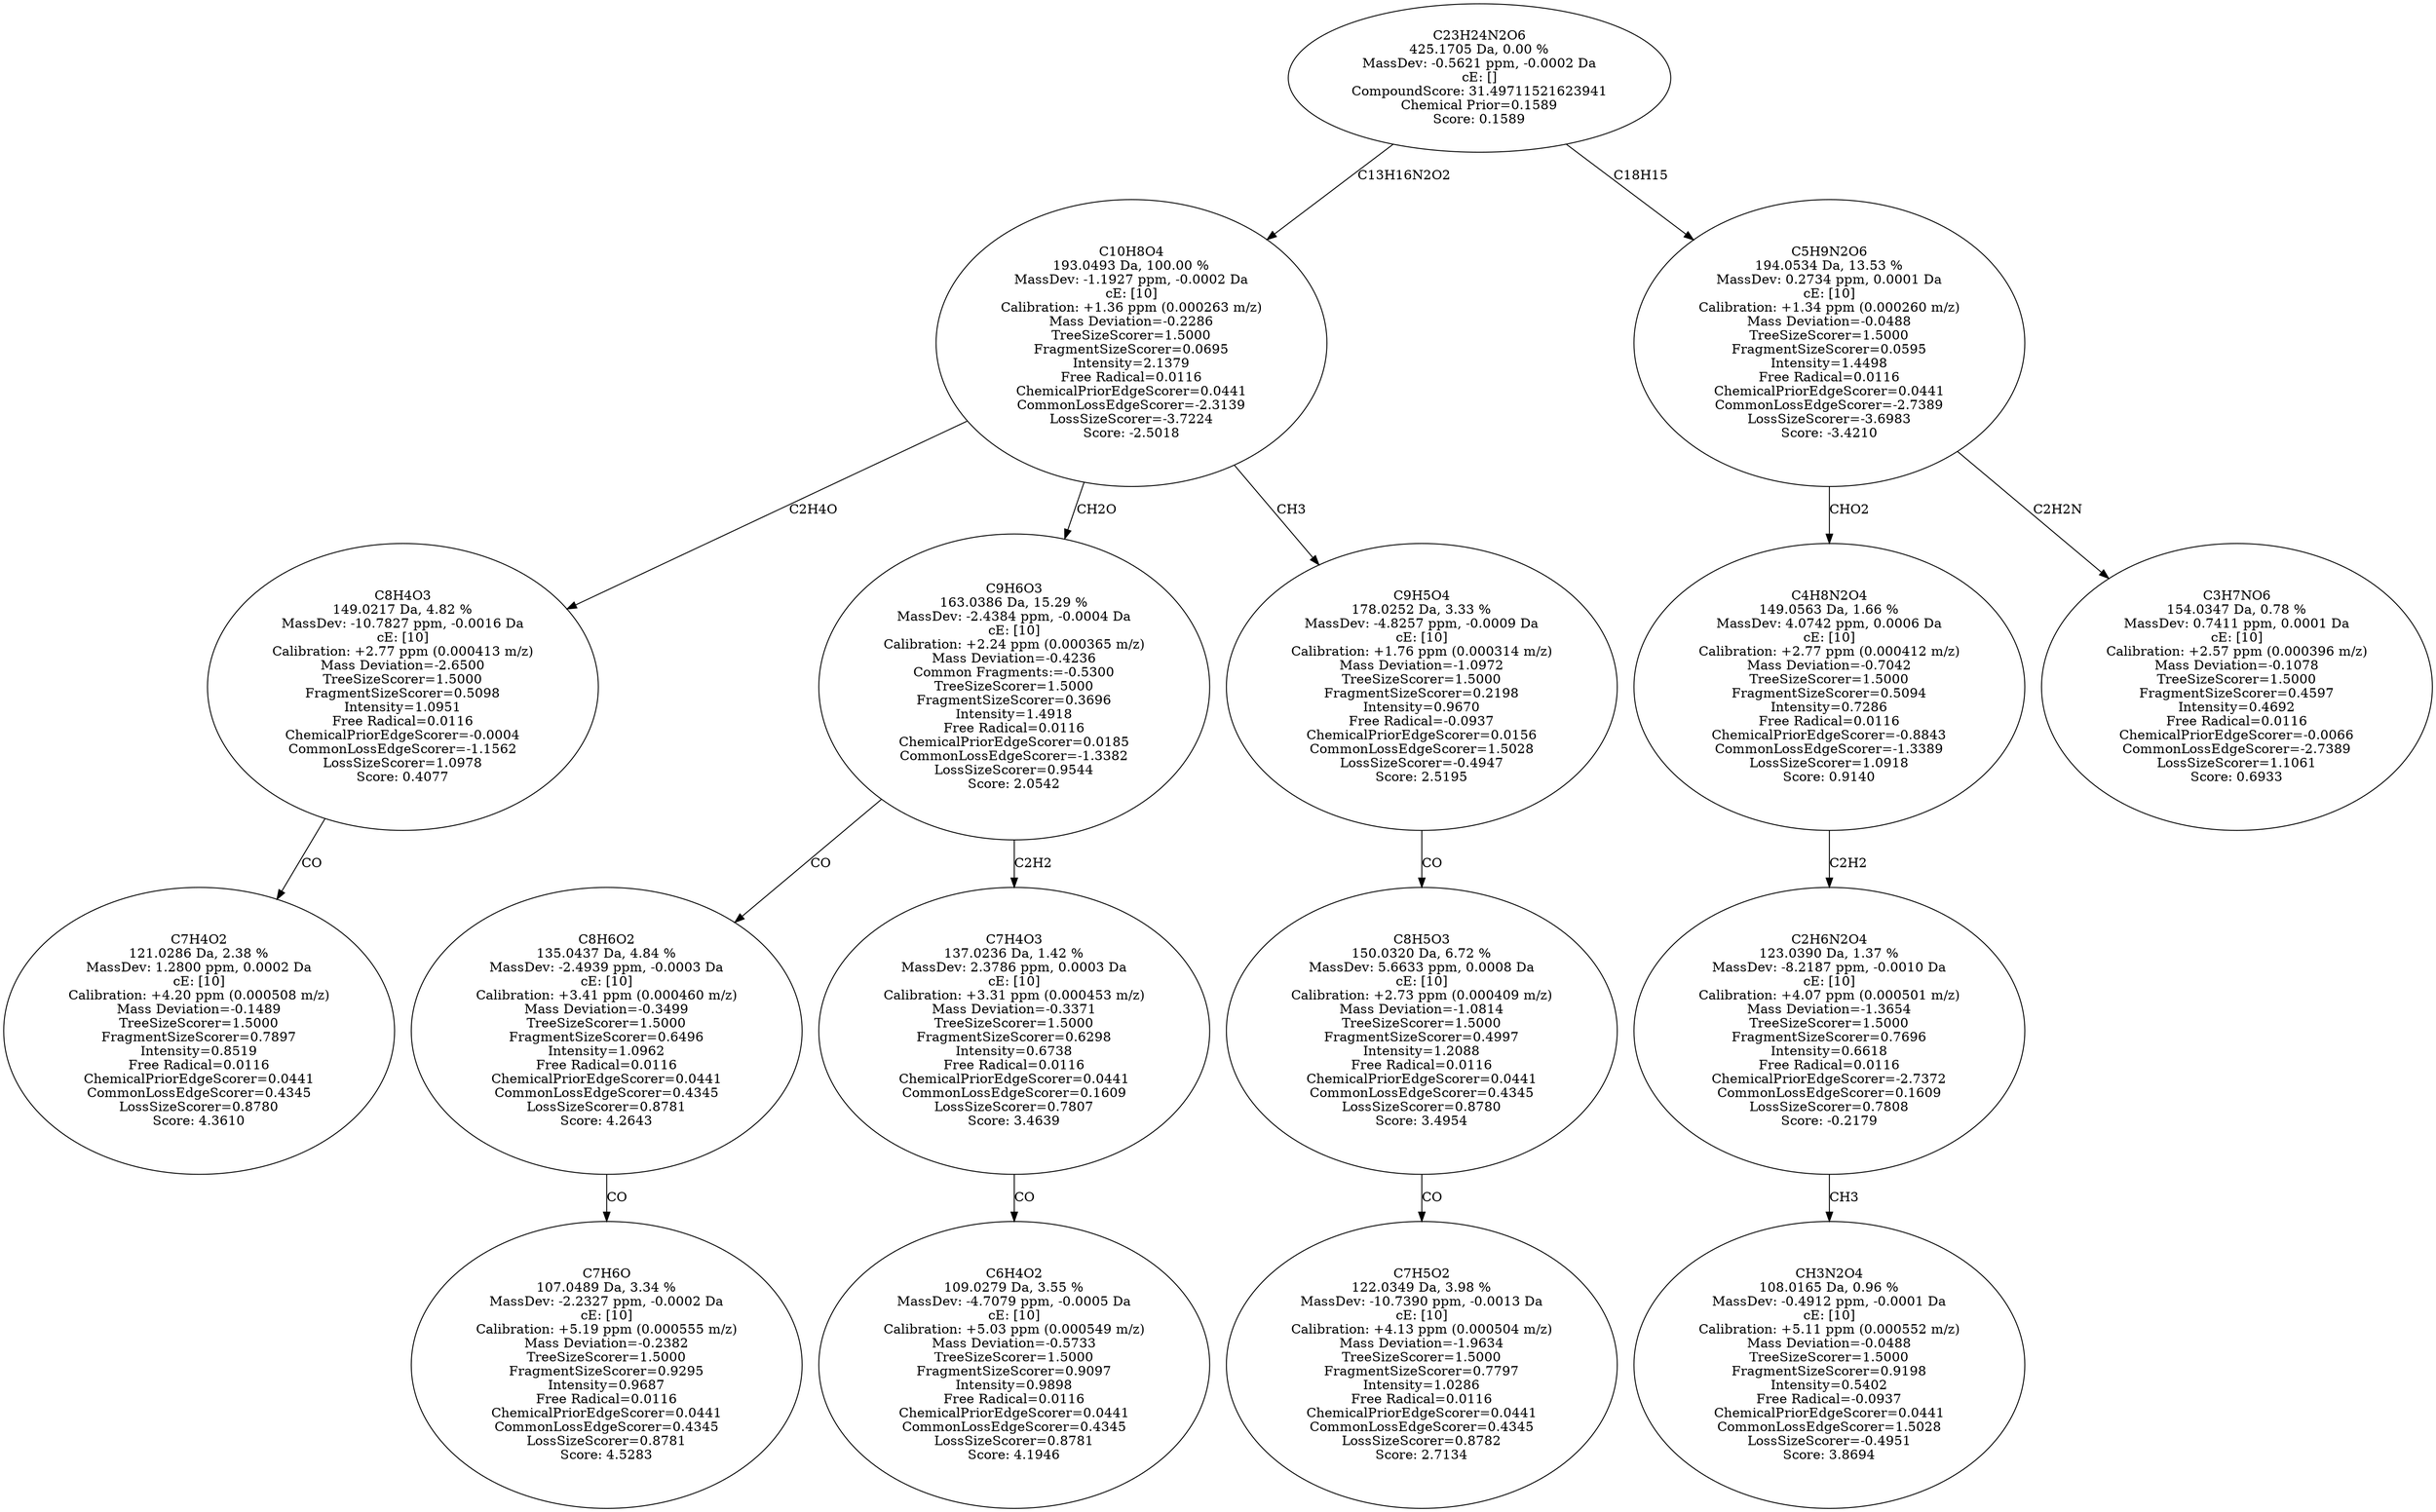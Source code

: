 strict digraph {
v1 [label="C7H4O2\n121.0286 Da, 2.38 %\nMassDev: 1.2800 ppm, 0.0002 Da\ncE: [10]\nCalibration: +4.20 ppm (0.000508 m/z)\nMass Deviation=-0.1489\nTreeSizeScorer=1.5000\nFragmentSizeScorer=0.7897\nIntensity=0.8519\nFree Radical=0.0116\nChemicalPriorEdgeScorer=0.0441\nCommonLossEdgeScorer=0.4345\nLossSizeScorer=0.8780\nScore: 4.3610"];
v2 [label="C8H4O3\n149.0217 Da, 4.82 %\nMassDev: -10.7827 ppm, -0.0016 Da\ncE: [10]\nCalibration: +2.77 ppm (0.000413 m/z)\nMass Deviation=-2.6500\nTreeSizeScorer=1.5000\nFragmentSizeScorer=0.5098\nIntensity=1.0951\nFree Radical=0.0116\nChemicalPriorEdgeScorer=-0.0004\nCommonLossEdgeScorer=-1.1562\nLossSizeScorer=1.0978\nScore: 0.4077"];
v3 [label="C7H6O\n107.0489 Da, 3.34 %\nMassDev: -2.2327 ppm, -0.0002 Da\ncE: [10]\nCalibration: +5.19 ppm (0.000555 m/z)\nMass Deviation=-0.2382\nTreeSizeScorer=1.5000\nFragmentSizeScorer=0.9295\nIntensity=0.9687\nFree Radical=0.0116\nChemicalPriorEdgeScorer=0.0441\nCommonLossEdgeScorer=0.4345\nLossSizeScorer=0.8781\nScore: 4.5283"];
v4 [label="C8H6O2\n135.0437 Da, 4.84 %\nMassDev: -2.4939 ppm, -0.0003 Da\ncE: [10]\nCalibration: +3.41 ppm (0.000460 m/z)\nMass Deviation=-0.3499\nTreeSizeScorer=1.5000\nFragmentSizeScorer=0.6496\nIntensity=1.0962\nFree Radical=0.0116\nChemicalPriorEdgeScorer=0.0441\nCommonLossEdgeScorer=0.4345\nLossSizeScorer=0.8781\nScore: 4.2643"];
v5 [label="C6H4O2\n109.0279 Da, 3.55 %\nMassDev: -4.7079 ppm, -0.0005 Da\ncE: [10]\nCalibration: +5.03 ppm (0.000549 m/z)\nMass Deviation=-0.5733\nTreeSizeScorer=1.5000\nFragmentSizeScorer=0.9097\nIntensity=0.9898\nFree Radical=0.0116\nChemicalPriorEdgeScorer=0.0441\nCommonLossEdgeScorer=0.4345\nLossSizeScorer=0.8781\nScore: 4.1946"];
v6 [label="C7H4O3\n137.0236 Da, 1.42 %\nMassDev: 2.3786 ppm, 0.0003 Da\ncE: [10]\nCalibration: +3.31 ppm (0.000453 m/z)\nMass Deviation=-0.3371\nTreeSizeScorer=1.5000\nFragmentSizeScorer=0.6298\nIntensity=0.6738\nFree Radical=0.0116\nChemicalPriorEdgeScorer=0.0441\nCommonLossEdgeScorer=0.1609\nLossSizeScorer=0.7807\nScore: 3.4639"];
v7 [label="C9H6O3\n163.0386 Da, 15.29 %\nMassDev: -2.4384 ppm, -0.0004 Da\ncE: [10]\nCalibration: +2.24 ppm (0.000365 m/z)\nMass Deviation=-0.4236\nCommon Fragments:=-0.5300\nTreeSizeScorer=1.5000\nFragmentSizeScorer=0.3696\nIntensity=1.4918\nFree Radical=0.0116\nChemicalPriorEdgeScorer=0.0185\nCommonLossEdgeScorer=-1.3382\nLossSizeScorer=0.9544\nScore: 2.0542"];
v8 [label="C7H5O2\n122.0349 Da, 3.98 %\nMassDev: -10.7390 ppm, -0.0013 Da\ncE: [10]\nCalibration: +4.13 ppm (0.000504 m/z)\nMass Deviation=-1.9634\nTreeSizeScorer=1.5000\nFragmentSizeScorer=0.7797\nIntensity=1.0286\nFree Radical=0.0116\nChemicalPriorEdgeScorer=0.0441\nCommonLossEdgeScorer=0.4345\nLossSizeScorer=0.8782\nScore: 2.7134"];
v9 [label="C8H5O3\n150.0320 Da, 6.72 %\nMassDev: 5.6633 ppm, 0.0008 Da\ncE: [10]\nCalibration: +2.73 ppm (0.000409 m/z)\nMass Deviation=-1.0814\nTreeSizeScorer=1.5000\nFragmentSizeScorer=0.4997\nIntensity=1.2088\nFree Radical=0.0116\nChemicalPriorEdgeScorer=0.0441\nCommonLossEdgeScorer=0.4345\nLossSizeScorer=0.8780\nScore: 3.4954"];
v10 [label="C9H5O4\n178.0252 Da, 3.33 %\nMassDev: -4.8257 ppm, -0.0009 Da\ncE: [10]\nCalibration: +1.76 ppm (0.000314 m/z)\nMass Deviation=-1.0972\nTreeSizeScorer=1.5000\nFragmentSizeScorer=0.2198\nIntensity=0.9670\nFree Radical=-0.0937\nChemicalPriorEdgeScorer=0.0156\nCommonLossEdgeScorer=1.5028\nLossSizeScorer=-0.4947\nScore: 2.5195"];
v11 [label="C10H8O4\n193.0493 Da, 100.00 %\nMassDev: -1.1927 ppm, -0.0002 Da\ncE: [10]\nCalibration: +1.36 ppm (0.000263 m/z)\nMass Deviation=-0.2286\nTreeSizeScorer=1.5000\nFragmentSizeScorer=0.0695\nIntensity=2.1379\nFree Radical=0.0116\nChemicalPriorEdgeScorer=0.0441\nCommonLossEdgeScorer=-2.3139\nLossSizeScorer=-3.7224\nScore: -2.5018"];
v12 [label="CH3N2O4\n108.0165 Da, 0.96 %\nMassDev: -0.4912 ppm, -0.0001 Da\ncE: [10]\nCalibration: +5.11 ppm (0.000552 m/z)\nMass Deviation=-0.0488\nTreeSizeScorer=1.5000\nFragmentSizeScorer=0.9198\nIntensity=0.5402\nFree Radical=-0.0937\nChemicalPriorEdgeScorer=0.0441\nCommonLossEdgeScorer=1.5028\nLossSizeScorer=-0.4951\nScore: 3.8694"];
v13 [label="C2H6N2O4\n123.0390 Da, 1.37 %\nMassDev: -8.2187 ppm, -0.0010 Da\ncE: [10]\nCalibration: +4.07 ppm (0.000501 m/z)\nMass Deviation=-1.3654\nTreeSizeScorer=1.5000\nFragmentSizeScorer=0.7696\nIntensity=0.6618\nFree Radical=0.0116\nChemicalPriorEdgeScorer=-2.7372\nCommonLossEdgeScorer=0.1609\nLossSizeScorer=0.7808\nScore: -0.2179"];
v14 [label="C4H8N2O4\n149.0563 Da, 1.66 %\nMassDev: 4.0742 ppm, 0.0006 Da\ncE: [10]\nCalibration: +2.77 ppm (0.000412 m/z)\nMass Deviation=-0.7042\nTreeSizeScorer=1.5000\nFragmentSizeScorer=0.5094\nIntensity=0.7286\nFree Radical=0.0116\nChemicalPriorEdgeScorer=-0.8843\nCommonLossEdgeScorer=-1.3389\nLossSizeScorer=1.0918\nScore: 0.9140"];
v15 [label="C3H7NO6\n154.0347 Da, 0.78 %\nMassDev: 0.7411 ppm, 0.0001 Da\ncE: [10]\nCalibration: +2.57 ppm (0.000396 m/z)\nMass Deviation=-0.1078\nTreeSizeScorer=1.5000\nFragmentSizeScorer=0.4597\nIntensity=0.4692\nFree Radical=0.0116\nChemicalPriorEdgeScorer=-0.0066\nCommonLossEdgeScorer=-2.7389\nLossSizeScorer=1.1061\nScore: 0.6933"];
v16 [label="C5H9N2O6\n194.0534 Da, 13.53 %\nMassDev: 0.2734 ppm, 0.0001 Da\ncE: [10]\nCalibration: +1.34 ppm (0.000260 m/z)\nMass Deviation=-0.0488\nTreeSizeScorer=1.5000\nFragmentSizeScorer=0.0595\nIntensity=1.4498\nFree Radical=0.0116\nChemicalPriorEdgeScorer=0.0441\nCommonLossEdgeScorer=-2.7389\nLossSizeScorer=-3.6983\nScore: -3.4210"];
v17 [label="C23H24N2O6\n425.1705 Da, 0.00 %\nMassDev: -0.5621 ppm, -0.0002 Da\ncE: []\nCompoundScore: 31.49711521623941\nChemical Prior=0.1589\nScore: 0.1589"];
v2 -> v1 [label="CO"];
v11 -> v2 [label="C2H4O"];
v4 -> v3 [label="CO"];
v7 -> v4 [label="CO"];
v6 -> v5 [label="CO"];
v7 -> v6 [label="C2H2"];
v11 -> v7 [label="CH2O"];
v9 -> v8 [label="CO"];
v10 -> v9 [label="CO"];
v11 -> v10 [label="CH3"];
v17 -> v11 [label="C13H16N2O2"];
v13 -> v12 [label="CH3"];
v14 -> v13 [label="C2H2"];
v16 -> v14 [label="CHO2"];
v16 -> v15 [label="C2H2N"];
v17 -> v16 [label="C18H15"];
}